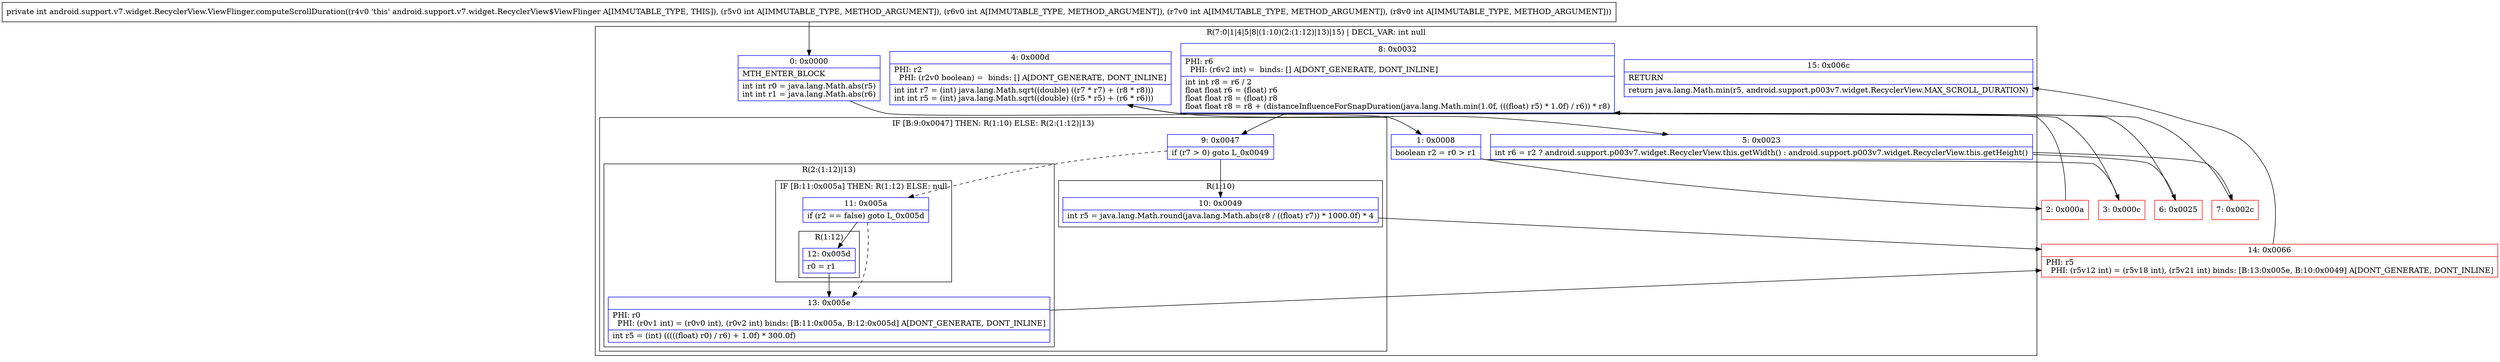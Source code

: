 digraph "CFG forandroid.support.v7.widget.RecyclerView.ViewFlinger.computeScrollDuration(IIII)I" {
subgraph cluster_Region_1028732228 {
label = "R(7:0|1|4|5|8|(1:10)(2:(1:12)|13)|15) | DECL_VAR: int null\l";
node [shape=record,color=blue];
Node_0 [shape=record,label="{0\:\ 0x0000|MTH_ENTER_BLOCK\l|int int r0 = java.lang.Math.abs(r5)\lint int r1 = java.lang.Math.abs(r6)\l}"];
Node_1 [shape=record,label="{1\:\ 0x0008|boolean r2 = r0 \> r1\l}"];
Node_4 [shape=record,label="{4\:\ 0x000d|PHI: r2 \l  PHI: (r2v0 boolean) =  binds: [] A[DONT_GENERATE, DONT_INLINE]\l|int int r7 = (int) java.lang.Math.sqrt((double) ((r7 * r7) + (r8 * r8)))\lint int r5 = (int) java.lang.Math.sqrt((double) ((r5 * r5) + (r6 * r6)))\l}"];
Node_5 [shape=record,label="{5\:\ 0x0023|int r6 = r2 ? android.support.p003v7.widget.RecyclerView.this.getWidth() : android.support.p003v7.widget.RecyclerView.this.getHeight()\l}"];
Node_8 [shape=record,label="{8\:\ 0x0032|PHI: r6 \l  PHI: (r6v2 int) =  binds: [] A[DONT_GENERATE, DONT_INLINE]\l|int int r8 = r6 \/ 2\lfloat float r6 = (float) r6\lfloat float r8 = (float) r8\lfloat float r8 = r8 + (distanceInfluenceForSnapDuration(java.lang.Math.min(1.0f, (((float) r5) * 1.0f) \/ r6)) * r8)\l}"];
subgraph cluster_IfRegion_849627863 {
label = "IF [B:9:0x0047] THEN: R(1:10) ELSE: R(2:(1:12)|13)";
node [shape=record,color=blue];
Node_9 [shape=record,label="{9\:\ 0x0047|if (r7 \> 0) goto L_0x0049\l}"];
subgraph cluster_Region_1115885117 {
label = "R(1:10)";
node [shape=record,color=blue];
Node_10 [shape=record,label="{10\:\ 0x0049|int r5 = java.lang.Math.round(java.lang.Math.abs(r8 \/ ((float) r7)) * 1000.0f) * 4\l}"];
}
subgraph cluster_Region_368391047 {
label = "R(2:(1:12)|13)";
node [shape=record,color=blue];
subgraph cluster_IfRegion_107717707 {
label = "IF [B:11:0x005a] THEN: R(1:12) ELSE: null";
node [shape=record,color=blue];
Node_11 [shape=record,label="{11\:\ 0x005a|if (r2 == false) goto L_0x005d\l}"];
subgraph cluster_Region_574246315 {
label = "R(1:12)";
node [shape=record,color=blue];
Node_12 [shape=record,label="{12\:\ 0x005d|r0 = r1\l}"];
}
}
Node_13 [shape=record,label="{13\:\ 0x005e|PHI: r0 \l  PHI: (r0v1 int) = (r0v0 int), (r0v2 int) binds: [B:11:0x005a, B:12:0x005d] A[DONT_GENERATE, DONT_INLINE]\l|int r5 = (int) (((((float) r0) \/ r6) + 1.0f) * 300.0f)\l}"];
}
}
Node_15 [shape=record,label="{15\:\ 0x006c|RETURN\l|return java.lang.Math.min(r5, android.support.p003v7.widget.RecyclerView.MAX_SCROLL_DURATION)\l}"];
}
Node_2 [shape=record,color=red,label="{2\:\ 0x000a}"];
Node_3 [shape=record,color=red,label="{3\:\ 0x000c}"];
Node_6 [shape=record,color=red,label="{6\:\ 0x0025}"];
Node_7 [shape=record,color=red,label="{7\:\ 0x002c}"];
Node_14 [shape=record,color=red,label="{14\:\ 0x0066|PHI: r5 \l  PHI: (r5v12 int) = (r5v18 int), (r5v21 int) binds: [B:13:0x005e, B:10:0x0049] A[DONT_GENERATE, DONT_INLINE]\l}"];
MethodNode[shape=record,label="{private int android.support.v7.widget.RecyclerView.ViewFlinger.computeScrollDuration((r4v0 'this' android.support.v7.widget.RecyclerView$ViewFlinger A[IMMUTABLE_TYPE, THIS]), (r5v0 int A[IMMUTABLE_TYPE, METHOD_ARGUMENT]), (r6v0 int A[IMMUTABLE_TYPE, METHOD_ARGUMENT]), (r7v0 int A[IMMUTABLE_TYPE, METHOD_ARGUMENT]), (r8v0 int A[IMMUTABLE_TYPE, METHOD_ARGUMENT])) }"];
MethodNode -> Node_0;
Node_0 -> Node_1;
Node_1 -> Node_2;
Node_1 -> Node_3;
Node_4 -> Node_5;
Node_5 -> Node_6;
Node_5 -> Node_7;
Node_8 -> Node_9;
Node_9 -> Node_10;
Node_9 -> Node_11[style=dashed];
Node_10 -> Node_14;
Node_11 -> Node_12;
Node_11 -> Node_13[style=dashed];
Node_12 -> Node_13;
Node_13 -> Node_14;
Node_2 -> Node_4;
Node_3 -> Node_4;
Node_6 -> Node_8;
Node_7 -> Node_8;
Node_14 -> Node_15;
}

